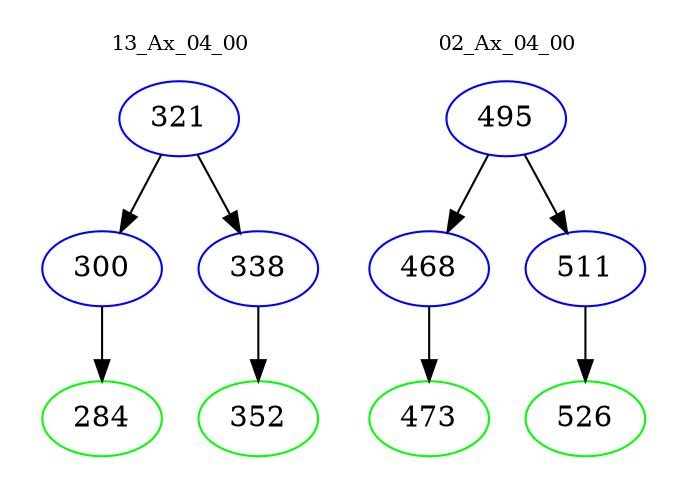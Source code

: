 digraph{
subgraph cluster_0 {
color = white
label = "13_Ax_04_00";
fontsize=10;
T0_321 [label="321", color="blue"]
T0_321 -> T0_300 [color="black"]
T0_300 [label="300", color="blue"]
T0_300 -> T0_284 [color="black"]
T0_284 [label="284", color="green"]
T0_321 -> T0_338 [color="black"]
T0_338 [label="338", color="blue"]
T0_338 -> T0_352 [color="black"]
T0_352 [label="352", color="green"]
}
subgraph cluster_1 {
color = white
label = "02_Ax_04_00";
fontsize=10;
T1_495 [label="495", color="blue"]
T1_495 -> T1_468 [color="black"]
T1_468 [label="468", color="blue"]
T1_468 -> T1_473 [color="black"]
T1_473 [label="473", color="green"]
T1_495 -> T1_511 [color="black"]
T1_511 [label="511", color="blue"]
T1_511 -> T1_526 [color="black"]
T1_526 [label="526", color="green"]
}
}
